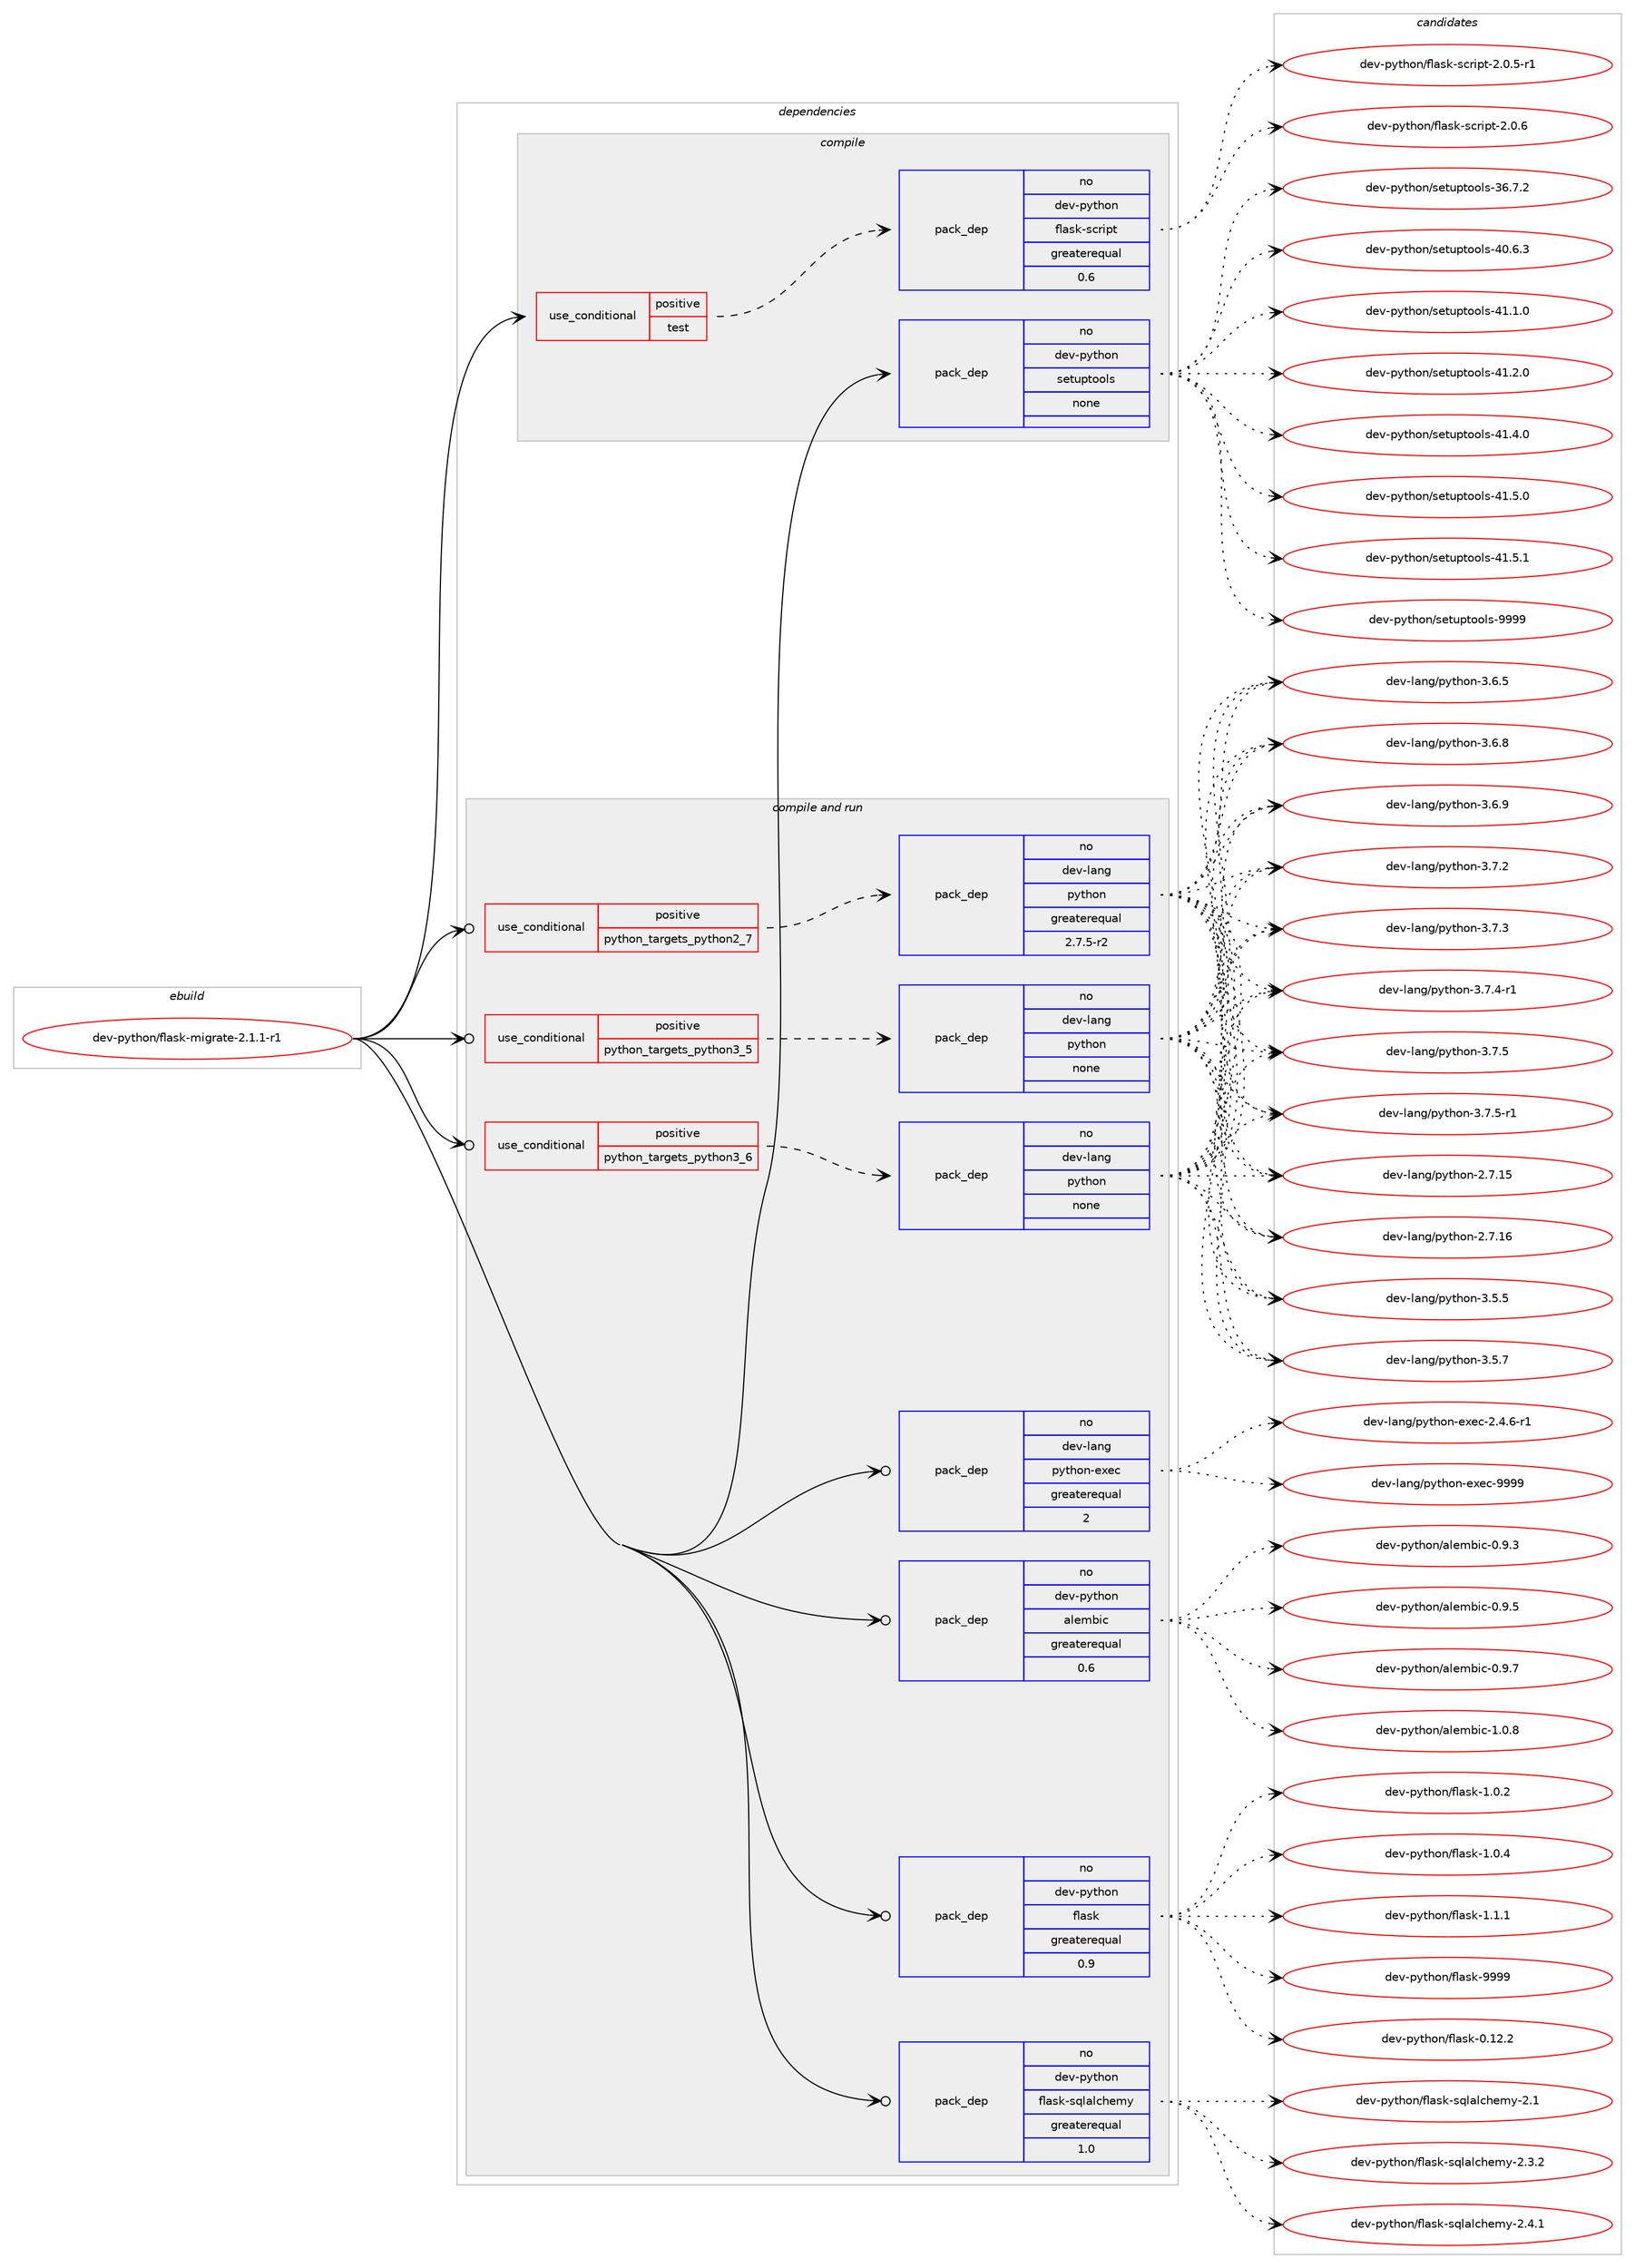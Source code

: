 digraph prolog {

# *************
# Graph options
# *************

newrank=true;
concentrate=true;
compound=true;
graph [rankdir=LR,fontname=Helvetica,fontsize=10,ranksep=1.5];#, ranksep=2.5, nodesep=0.2];
edge  [arrowhead=vee];
node  [fontname=Helvetica,fontsize=10];

# **********
# The ebuild
# **********

subgraph cluster_leftcol {
color=gray;
rank=same;
label=<<i>ebuild</i>>;
id [label="dev-python/flask-migrate-2.1.1-r1", color=red, width=4, href="../dev-python/flask-migrate-2.1.1-r1.svg"];
}

# ****************
# The dependencies
# ****************

subgraph cluster_midcol {
color=gray;
label=<<i>dependencies</i>>;
subgraph cluster_compile {
fillcolor="#eeeeee";
style=filled;
label=<<i>compile</i>>;
subgraph cond139521 {
dependency605100 [label=<<TABLE BORDER="0" CELLBORDER="1" CELLSPACING="0" CELLPADDING="4"><TR><TD ROWSPAN="3" CELLPADDING="10">use_conditional</TD></TR><TR><TD>positive</TD></TR><TR><TD>test</TD></TR></TABLE>>, shape=none, color=red];
subgraph pack453782 {
dependency605101 [label=<<TABLE BORDER="0" CELLBORDER="1" CELLSPACING="0" CELLPADDING="4" WIDTH="220"><TR><TD ROWSPAN="6" CELLPADDING="30">pack_dep</TD></TR><TR><TD WIDTH="110">no</TD></TR><TR><TD>dev-python</TD></TR><TR><TD>flask-script</TD></TR><TR><TD>greaterequal</TD></TR><TR><TD>0.6</TD></TR></TABLE>>, shape=none, color=blue];
}
dependency605100:e -> dependency605101:w [weight=20,style="dashed",arrowhead="vee"];
}
id:e -> dependency605100:w [weight=20,style="solid",arrowhead="vee"];
subgraph pack453783 {
dependency605102 [label=<<TABLE BORDER="0" CELLBORDER="1" CELLSPACING="0" CELLPADDING="4" WIDTH="220"><TR><TD ROWSPAN="6" CELLPADDING="30">pack_dep</TD></TR><TR><TD WIDTH="110">no</TD></TR><TR><TD>dev-python</TD></TR><TR><TD>setuptools</TD></TR><TR><TD>none</TD></TR><TR><TD></TD></TR></TABLE>>, shape=none, color=blue];
}
id:e -> dependency605102:w [weight=20,style="solid",arrowhead="vee"];
}
subgraph cluster_compileandrun {
fillcolor="#eeeeee";
style=filled;
label=<<i>compile and run</i>>;
subgraph cond139522 {
dependency605103 [label=<<TABLE BORDER="0" CELLBORDER="1" CELLSPACING="0" CELLPADDING="4"><TR><TD ROWSPAN="3" CELLPADDING="10">use_conditional</TD></TR><TR><TD>positive</TD></TR><TR><TD>python_targets_python2_7</TD></TR></TABLE>>, shape=none, color=red];
subgraph pack453784 {
dependency605104 [label=<<TABLE BORDER="0" CELLBORDER="1" CELLSPACING="0" CELLPADDING="4" WIDTH="220"><TR><TD ROWSPAN="6" CELLPADDING="30">pack_dep</TD></TR><TR><TD WIDTH="110">no</TD></TR><TR><TD>dev-lang</TD></TR><TR><TD>python</TD></TR><TR><TD>greaterequal</TD></TR><TR><TD>2.7.5-r2</TD></TR></TABLE>>, shape=none, color=blue];
}
dependency605103:e -> dependency605104:w [weight=20,style="dashed",arrowhead="vee"];
}
id:e -> dependency605103:w [weight=20,style="solid",arrowhead="odotvee"];
subgraph cond139523 {
dependency605105 [label=<<TABLE BORDER="0" CELLBORDER="1" CELLSPACING="0" CELLPADDING="4"><TR><TD ROWSPAN="3" CELLPADDING="10">use_conditional</TD></TR><TR><TD>positive</TD></TR><TR><TD>python_targets_python3_5</TD></TR></TABLE>>, shape=none, color=red];
subgraph pack453785 {
dependency605106 [label=<<TABLE BORDER="0" CELLBORDER="1" CELLSPACING="0" CELLPADDING="4" WIDTH="220"><TR><TD ROWSPAN="6" CELLPADDING="30">pack_dep</TD></TR><TR><TD WIDTH="110">no</TD></TR><TR><TD>dev-lang</TD></TR><TR><TD>python</TD></TR><TR><TD>none</TD></TR><TR><TD></TD></TR></TABLE>>, shape=none, color=blue];
}
dependency605105:e -> dependency605106:w [weight=20,style="dashed",arrowhead="vee"];
}
id:e -> dependency605105:w [weight=20,style="solid",arrowhead="odotvee"];
subgraph cond139524 {
dependency605107 [label=<<TABLE BORDER="0" CELLBORDER="1" CELLSPACING="0" CELLPADDING="4"><TR><TD ROWSPAN="3" CELLPADDING="10">use_conditional</TD></TR><TR><TD>positive</TD></TR><TR><TD>python_targets_python3_6</TD></TR></TABLE>>, shape=none, color=red];
subgraph pack453786 {
dependency605108 [label=<<TABLE BORDER="0" CELLBORDER="1" CELLSPACING="0" CELLPADDING="4" WIDTH="220"><TR><TD ROWSPAN="6" CELLPADDING="30">pack_dep</TD></TR><TR><TD WIDTH="110">no</TD></TR><TR><TD>dev-lang</TD></TR><TR><TD>python</TD></TR><TR><TD>none</TD></TR><TR><TD></TD></TR></TABLE>>, shape=none, color=blue];
}
dependency605107:e -> dependency605108:w [weight=20,style="dashed",arrowhead="vee"];
}
id:e -> dependency605107:w [weight=20,style="solid",arrowhead="odotvee"];
subgraph pack453787 {
dependency605109 [label=<<TABLE BORDER="0" CELLBORDER="1" CELLSPACING="0" CELLPADDING="4" WIDTH="220"><TR><TD ROWSPAN="6" CELLPADDING="30">pack_dep</TD></TR><TR><TD WIDTH="110">no</TD></TR><TR><TD>dev-lang</TD></TR><TR><TD>python-exec</TD></TR><TR><TD>greaterequal</TD></TR><TR><TD>2</TD></TR></TABLE>>, shape=none, color=blue];
}
id:e -> dependency605109:w [weight=20,style="solid",arrowhead="odotvee"];
subgraph pack453788 {
dependency605110 [label=<<TABLE BORDER="0" CELLBORDER="1" CELLSPACING="0" CELLPADDING="4" WIDTH="220"><TR><TD ROWSPAN="6" CELLPADDING="30">pack_dep</TD></TR><TR><TD WIDTH="110">no</TD></TR><TR><TD>dev-python</TD></TR><TR><TD>alembic</TD></TR><TR><TD>greaterequal</TD></TR><TR><TD>0.6</TD></TR></TABLE>>, shape=none, color=blue];
}
id:e -> dependency605110:w [weight=20,style="solid",arrowhead="odotvee"];
subgraph pack453789 {
dependency605111 [label=<<TABLE BORDER="0" CELLBORDER="1" CELLSPACING="0" CELLPADDING="4" WIDTH="220"><TR><TD ROWSPAN="6" CELLPADDING="30">pack_dep</TD></TR><TR><TD WIDTH="110">no</TD></TR><TR><TD>dev-python</TD></TR><TR><TD>flask</TD></TR><TR><TD>greaterequal</TD></TR><TR><TD>0.9</TD></TR></TABLE>>, shape=none, color=blue];
}
id:e -> dependency605111:w [weight=20,style="solid",arrowhead="odotvee"];
subgraph pack453790 {
dependency605112 [label=<<TABLE BORDER="0" CELLBORDER="1" CELLSPACING="0" CELLPADDING="4" WIDTH="220"><TR><TD ROWSPAN="6" CELLPADDING="30">pack_dep</TD></TR><TR><TD WIDTH="110">no</TD></TR><TR><TD>dev-python</TD></TR><TR><TD>flask-sqlalchemy</TD></TR><TR><TD>greaterequal</TD></TR><TR><TD>1.0</TD></TR></TABLE>>, shape=none, color=blue];
}
id:e -> dependency605112:w [weight=20,style="solid",arrowhead="odotvee"];
}
subgraph cluster_run {
fillcolor="#eeeeee";
style=filled;
label=<<i>run</i>>;
}
}

# **************
# The candidates
# **************

subgraph cluster_choices {
rank=same;
color=gray;
label=<<i>candidates</i>>;

subgraph choice453782 {
color=black;
nodesep=1;
choice10010111845112121116104111110471021089711510745115991141051121164550464846534511449 [label="dev-python/flask-script-2.0.5-r1", color=red, width=4,href="../dev-python/flask-script-2.0.5-r1.svg"];
choice1001011184511212111610411111047102108971151074511599114105112116455046484654 [label="dev-python/flask-script-2.0.6", color=red, width=4,href="../dev-python/flask-script-2.0.6.svg"];
dependency605101:e -> choice10010111845112121116104111110471021089711510745115991141051121164550464846534511449:w [style=dotted,weight="100"];
dependency605101:e -> choice1001011184511212111610411111047102108971151074511599114105112116455046484654:w [style=dotted,weight="100"];
}
subgraph choice453783 {
color=black;
nodesep=1;
choice100101118451121211161041111104711510111611711211611111110811545515446554650 [label="dev-python/setuptools-36.7.2", color=red, width=4,href="../dev-python/setuptools-36.7.2.svg"];
choice100101118451121211161041111104711510111611711211611111110811545524846544651 [label="dev-python/setuptools-40.6.3", color=red, width=4,href="../dev-python/setuptools-40.6.3.svg"];
choice100101118451121211161041111104711510111611711211611111110811545524946494648 [label="dev-python/setuptools-41.1.0", color=red, width=4,href="../dev-python/setuptools-41.1.0.svg"];
choice100101118451121211161041111104711510111611711211611111110811545524946504648 [label="dev-python/setuptools-41.2.0", color=red, width=4,href="../dev-python/setuptools-41.2.0.svg"];
choice100101118451121211161041111104711510111611711211611111110811545524946524648 [label="dev-python/setuptools-41.4.0", color=red, width=4,href="../dev-python/setuptools-41.4.0.svg"];
choice100101118451121211161041111104711510111611711211611111110811545524946534648 [label="dev-python/setuptools-41.5.0", color=red, width=4,href="../dev-python/setuptools-41.5.0.svg"];
choice100101118451121211161041111104711510111611711211611111110811545524946534649 [label="dev-python/setuptools-41.5.1", color=red, width=4,href="../dev-python/setuptools-41.5.1.svg"];
choice10010111845112121116104111110471151011161171121161111111081154557575757 [label="dev-python/setuptools-9999", color=red, width=4,href="../dev-python/setuptools-9999.svg"];
dependency605102:e -> choice100101118451121211161041111104711510111611711211611111110811545515446554650:w [style=dotted,weight="100"];
dependency605102:e -> choice100101118451121211161041111104711510111611711211611111110811545524846544651:w [style=dotted,weight="100"];
dependency605102:e -> choice100101118451121211161041111104711510111611711211611111110811545524946494648:w [style=dotted,weight="100"];
dependency605102:e -> choice100101118451121211161041111104711510111611711211611111110811545524946504648:w [style=dotted,weight="100"];
dependency605102:e -> choice100101118451121211161041111104711510111611711211611111110811545524946524648:w [style=dotted,weight="100"];
dependency605102:e -> choice100101118451121211161041111104711510111611711211611111110811545524946534648:w [style=dotted,weight="100"];
dependency605102:e -> choice100101118451121211161041111104711510111611711211611111110811545524946534649:w [style=dotted,weight="100"];
dependency605102:e -> choice10010111845112121116104111110471151011161171121161111111081154557575757:w [style=dotted,weight="100"];
}
subgraph choice453784 {
color=black;
nodesep=1;
choice10010111845108971101034711212111610411111045504655464953 [label="dev-lang/python-2.7.15", color=red, width=4,href="../dev-lang/python-2.7.15.svg"];
choice10010111845108971101034711212111610411111045504655464954 [label="dev-lang/python-2.7.16", color=red, width=4,href="../dev-lang/python-2.7.16.svg"];
choice100101118451089711010347112121116104111110455146534653 [label="dev-lang/python-3.5.5", color=red, width=4,href="../dev-lang/python-3.5.5.svg"];
choice100101118451089711010347112121116104111110455146534655 [label="dev-lang/python-3.5.7", color=red, width=4,href="../dev-lang/python-3.5.7.svg"];
choice100101118451089711010347112121116104111110455146544653 [label="dev-lang/python-3.6.5", color=red, width=4,href="../dev-lang/python-3.6.5.svg"];
choice100101118451089711010347112121116104111110455146544656 [label="dev-lang/python-3.6.8", color=red, width=4,href="../dev-lang/python-3.6.8.svg"];
choice100101118451089711010347112121116104111110455146544657 [label="dev-lang/python-3.6.9", color=red, width=4,href="../dev-lang/python-3.6.9.svg"];
choice100101118451089711010347112121116104111110455146554650 [label="dev-lang/python-3.7.2", color=red, width=4,href="../dev-lang/python-3.7.2.svg"];
choice100101118451089711010347112121116104111110455146554651 [label="dev-lang/python-3.7.3", color=red, width=4,href="../dev-lang/python-3.7.3.svg"];
choice1001011184510897110103471121211161041111104551465546524511449 [label="dev-lang/python-3.7.4-r1", color=red, width=4,href="../dev-lang/python-3.7.4-r1.svg"];
choice100101118451089711010347112121116104111110455146554653 [label="dev-lang/python-3.7.5", color=red, width=4,href="../dev-lang/python-3.7.5.svg"];
choice1001011184510897110103471121211161041111104551465546534511449 [label="dev-lang/python-3.7.5-r1", color=red, width=4,href="../dev-lang/python-3.7.5-r1.svg"];
dependency605104:e -> choice10010111845108971101034711212111610411111045504655464953:w [style=dotted,weight="100"];
dependency605104:e -> choice10010111845108971101034711212111610411111045504655464954:w [style=dotted,weight="100"];
dependency605104:e -> choice100101118451089711010347112121116104111110455146534653:w [style=dotted,weight="100"];
dependency605104:e -> choice100101118451089711010347112121116104111110455146534655:w [style=dotted,weight="100"];
dependency605104:e -> choice100101118451089711010347112121116104111110455146544653:w [style=dotted,weight="100"];
dependency605104:e -> choice100101118451089711010347112121116104111110455146544656:w [style=dotted,weight="100"];
dependency605104:e -> choice100101118451089711010347112121116104111110455146544657:w [style=dotted,weight="100"];
dependency605104:e -> choice100101118451089711010347112121116104111110455146554650:w [style=dotted,weight="100"];
dependency605104:e -> choice100101118451089711010347112121116104111110455146554651:w [style=dotted,weight="100"];
dependency605104:e -> choice1001011184510897110103471121211161041111104551465546524511449:w [style=dotted,weight="100"];
dependency605104:e -> choice100101118451089711010347112121116104111110455146554653:w [style=dotted,weight="100"];
dependency605104:e -> choice1001011184510897110103471121211161041111104551465546534511449:w [style=dotted,weight="100"];
}
subgraph choice453785 {
color=black;
nodesep=1;
choice10010111845108971101034711212111610411111045504655464953 [label="dev-lang/python-2.7.15", color=red, width=4,href="../dev-lang/python-2.7.15.svg"];
choice10010111845108971101034711212111610411111045504655464954 [label="dev-lang/python-2.7.16", color=red, width=4,href="../dev-lang/python-2.7.16.svg"];
choice100101118451089711010347112121116104111110455146534653 [label="dev-lang/python-3.5.5", color=red, width=4,href="../dev-lang/python-3.5.5.svg"];
choice100101118451089711010347112121116104111110455146534655 [label="dev-lang/python-3.5.7", color=red, width=4,href="../dev-lang/python-3.5.7.svg"];
choice100101118451089711010347112121116104111110455146544653 [label="dev-lang/python-3.6.5", color=red, width=4,href="../dev-lang/python-3.6.5.svg"];
choice100101118451089711010347112121116104111110455146544656 [label="dev-lang/python-3.6.8", color=red, width=4,href="../dev-lang/python-3.6.8.svg"];
choice100101118451089711010347112121116104111110455146544657 [label="dev-lang/python-3.6.9", color=red, width=4,href="../dev-lang/python-3.6.9.svg"];
choice100101118451089711010347112121116104111110455146554650 [label="dev-lang/python-3.7.2", color=red, width=4,href="../dev-lang/python-3.7.2.svg"];
choice100101118451089711010347112121116104111110455146554651 [label="dev-lang/python-3.7.3", color=red, width=4,href="../dev-lang/python-3.7.3.svg"];
choice1001011184510897110103471121211161041111104551465546524511449 [label="dev-lang/python-3.7.4-r1", color=red, width=4,href="../dev-lang/python-3.7.4-r1.svg"];
choice100101118451089711010347112121116104111110455146554653 [label="dev-lang/python-3.7.5", color=red, width=4,href="../dev-lang/python-3.7.5.svg"];
choice1001011184510897110103471121211161041111104551465546534511449 [label="dev-lang/python-3.7.5-r1", color=red, width=4,href="../dev-lang/python-3.7.5-r1.svg"];
dependency605106:e -> choice10010111845108971101034711212111610411111045504655464953:w [style=dotted,weight="100"];
dependency605106:e -> choice10010111845108971101034711212111610411111045504655464954:w [style=dotted,weight="100"];
dependency605106:e -> choice100101118451089711010347112121116104111110455146534653:w [style=dotted,weight="100"];
dependency605106:e -> choice100101118451089711010347112121116104111110455146534655:w [style=dotted,weight="100"];
dependency605106:e -> choice100101118451089711010347112121116104111110455146544653:w [style=dotted,weight="100"];
dependency605106:e -> choice100101118451089711010347112121116104111110455146544656:w [style=dotted,weight="100"];
dependency605106:e -> choice100101118451089711010347112121116104111110455146544657:w [style=dotted,weight="100"];
dependency605106:e -> choice100101118451089711010347112121116104111110455146554650:w [style=dotted,weight="100"];
dependency605106:e -> choice100101118451089711010347112121116104111110455146554651:w [style=dotted,weight="100"];
dependency605106:e -> choice1001011184510897110103471121211161041111104551465546524511449:w [style=dotted,weight="100"];
dependency605106:e -> choice100101118451089711010347112121116104111110455146554653:w [style=dotted,weight="100"];
dependency605106:e -> choice1001011184510897110103471121211161041111104551465546534511449:w [style=dotted,weight="100"];
}
subgraph choice453786 {
color=black;
nodesep=1;
choice10010111845108971101034711212111610411111045504655464953 [label="dev-lang/python-2.7.15", color=red, width=4,href="../dev-lang/python-2.7.15.svg"];
choice10010111845108971101034711212111610411111045504655464954 [label="dev-lang/python-2.7.16", color=red, width=4,href="../dev-lang/python-2.7.16.svg"];
choice100101118451089711010347112121116104111110455146534653 [label="dev-lang/python-3.5.5", color=red, width=4,href="../dev-lang/python-3.5.5.svg"];
choice100101118451089711010347112121116104111110455146534655 [label="dev-lang/python-3.5.7", color=red, width=4,href="../dev-lang/python-3.5.7.svg"];
choice100101118451089711010347112121116104111110455146544653 [label="dev-lang/python-3.6.5", color=red, width=4,href="../dev-lang/python-3.6.5.svg"];
choice100101118451089711010347112121116104111110455146544656 [label="dev-lang/python-3.6.8", color=red, width=4,href="../dev-lang/python-3.6.8.svg"];
choice100101118451089711010347112121116104111110455146544657 [label="dev-lang/python-3.6.9", color=red, width=4,href="../dev-lang/python-3.6.9.svg"];
choice100101118451089711010347112121116104111110455146554650 [label="dev-lang/python-3.7.2", color=red, width=4,href="../dev-lang/python-3.7.2.svg"];
choice100101118451089711010347112121116104111110455146554651 [label="dev-lang/python-3.7.3", color=red, width=4,href="../dev-lang/python-3.7.3.svg"];
choice1001011184510897110103471121211161041111104551465546524511449 [label="dev-lang/python-3.7.4-r1", color=red, width=4,href="../dev-lang/python-3.7.4-r1.svg"];
choice100101118451089711010347112121116104111110455146554653 [label="dev-lang/python-3.7.5", color=red, width=4,href="../dev-lang/python-3.7.5.svg"];
choice1001011184510897110103471121211161041111104551465546534511449 [label="dev-lang/python-3.7.5-r1", color=red, width=4,href="../dev-lang/python-3.7.5-r1.svg"];
dependency605108:e -> choice10010111845108971101034711212111610411111045504655464953:w [style=dotted,weight="100"];
dependency605108:e -> choice10010111845108971101034711212111610411111045504655464954:w [style=dotted,weight="100"];
dependency605108:e -> choice100101118451089711010347112121116104111110455146534653:w [style=dotted,weight="100"];
dependency605108:e -> choice100101118451089711010347112121116104111110455146534655:w [style=dotted,weight="100"];
dependency605108:e -> choice100101118451089711010347112121116104111110455146544653:w [style=dotted,weight="100"];
dependency605108:e -> choice100101118451089711010347112121116104111110455146544656:w [style=dotted,weight="100"];
dependency605108:e -> choice100101118451089711010347112121116104111110455146544657:w [style=dotted,weight="100"];
dependency605108:e -> choice100101118451089711010347112121116104111110455146554650:w [style=dotted,weight="100"];
dependency605108:e -> choice100101118451089711010347112121116104111110455146554651:w [style=dotted,weight="100"];
dependency605108:e -> choice1001011184510897110103471121211161041111104551465546524511449:w [style=dotted,weight="100"];
dependency605108:e -> choice100101118451089711010347112121116104111110455146554653:w [style=dotted,weight="100"];
dependency605108:e -> choice1001011184510897110103471121211161041111104551465546534511449:w [style=dotted,weight="100"];
}
subgraph choice453787 {
color=black;
nodesep=1;
choice10010111845108971101034711212111610411111045101120101994550465246544511449 [label="dev-lang/python-exec-2.4.6-r1", color=red, width=4,href="../dev-lang/python-exec-2.4.6-r1.svg"];
choice10010111845108971101034711212111610411111045101120101994557575757 [label="dev-lang/python-exec-9999", color=red, width=4,href="../dev-lang/python-exec-9999.svg"];
dependency605109:e -> choice10010111845108971101034711212111610411111045101120101994550465246544511449:w [style=dotted,weight="100"];
dependency605109:e -> choice10010111845108971101034711212111610411111045101120101994557575757:w [style=dotted,weight="100"];
}
subgraph choice453788 {
color=black;
nodesep=1;
choice1001011184511212111610411111047971081011099810599454846574651 [label="dev-python/alembic-0.9.3", color=red, width=4,href="../dev-python/alembic-0.9.3.svg"];
choice1001011184511212111610411111047971081011099810599454846574653 [label="dev-python/alembic-0.9.5", color=red, width=4,href="../dev-python/alembic-0.9.5.svg"];
choice1001011184511212111610411111047971081011099810599454846574655 [label="dev-python/alembic-0.9.7", color=red, width=4,href="../dev-python/alembic-0.9.7.svg"];
choice1001011184511212111610411111047971081011099810599454946484656 [label="dev-python/alembic-1.0.8", color=red, width=4,href="../dev-python/alembic-1.0.8.svg"];
dependency605110:e -> choice1001011184511212111610411111047971081011099810599454846574651:w [style=dotted,weight="100"];
dependency605110:e -> choice1001011184511212111610411111047971081011099810599454846574653:w [style=dotted,weight="100"];
dependency605110:e -> choice1001011184511212111610411111047971081011099810599454846574655:w [style=dotted,weight="100"];
dependency605110:e -> choice1001011184511212111610411111047971081011099810599454946484656:w [style=dotted,weight="100"];
}
subgraph choice453789 {
color=black;
nodesep=1;
choice10010111845112121116104111110471021089711510745484649504650 [label="dev-python/flask-0.12.2", color=red, width=4,href="../dev-python/flask-0.12.2.svg"];
choice100101118451121211161041111104710210897115107454946484650 [label="dev-python/flask-1.0.2", color=red, width=4,href="../dev-python/flask-1.0.2.svg"];
choice100101118451121211161041111104710210897115107454946484652 [label="dev-python/flask-1.0.4", color=red, width=4,href="../dev-python/flask-1.0.4.svg"];
choice100101118451121211161041111104710210897115107454946494649 [label="dev-python/flask-1.1.1", color=red, width=4,href="../dev-python/flask-1.1.1.svg"];
choice1001011184511212111610411111047102108971151074557575757 [label="dev-python/flask-9999", color=red, width=4,href="../dev-python/flask-9999.svg"];
dependency605111:e -> choice10010111845112121116104111110471021089711510745484649504650:w [style=dotted,weight="100"];
dependency605111:e -> choice100101118451121211161041111104710210897115107454946484650:w [style=dotted,weight="100"];
dependency605111:e -> choice100101118451121211161041111104710210897115107454946484652:w [style=dotted,weight="100"];
dependency605111:e -> choice100101118451121211161041111104710210897115107454946494649:w [style=dotted,weight="100"];
dependency605111:e -> choice1001011184511212111610411111047102108971151074557575757:w [style=dotted,weight="100"];
}
subgraph choice453790 {
color=black;
nodesep=1;
choice10010111845112121116104111110471021089711510745115113108971089910410110912145504649 [label="dev-python/flask-sqlalchemy-2.1", color=red, width=4,href="../dev-python/flask-sqlalchemy-2.1.svg"];
choice100101118451121211161041111104710210897115107451151131089710899104101109121455046514650 [label="dev-python/flask-sqlalchemy-2.3.2", color=red, width=4,href="../dev-python/flask-sqlalchemy-2.3.2.svg"];
choice100101118451121211161041111104710210897115107451151131089710899104101109121455046524649 [label="dev-python/flask-sqlalchemy-2.4.1", color=red, width=4,href="../dev-python/flask-sqlalchemy-2.4.1.svg"];
dependency605112:e -> choice10010111845112121116104111110471021089711510745115113108971089910410110912145504649:w [style=dotted,weight="100"];
dependency605112:e -> choice100101118451121211161041111104710210897115107451151131089710899104101109121455046514650:w [style=dotted,weight="100"];
dependency605112:e -> choice100101118451121211161041111104710210897115107451151131089710899104101109121455046524649:w [style=dotted,weight="100"];
}
}

}
